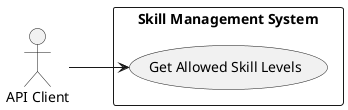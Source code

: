 @startuml
left to right direction
actor "API Client" as client
rectangle "Skill Management System" {
  usecase "Get Allowed Skill Levels" as UC_GetAllowedLevels
}
client --> UC_GetAllowedLevels
@enduml

